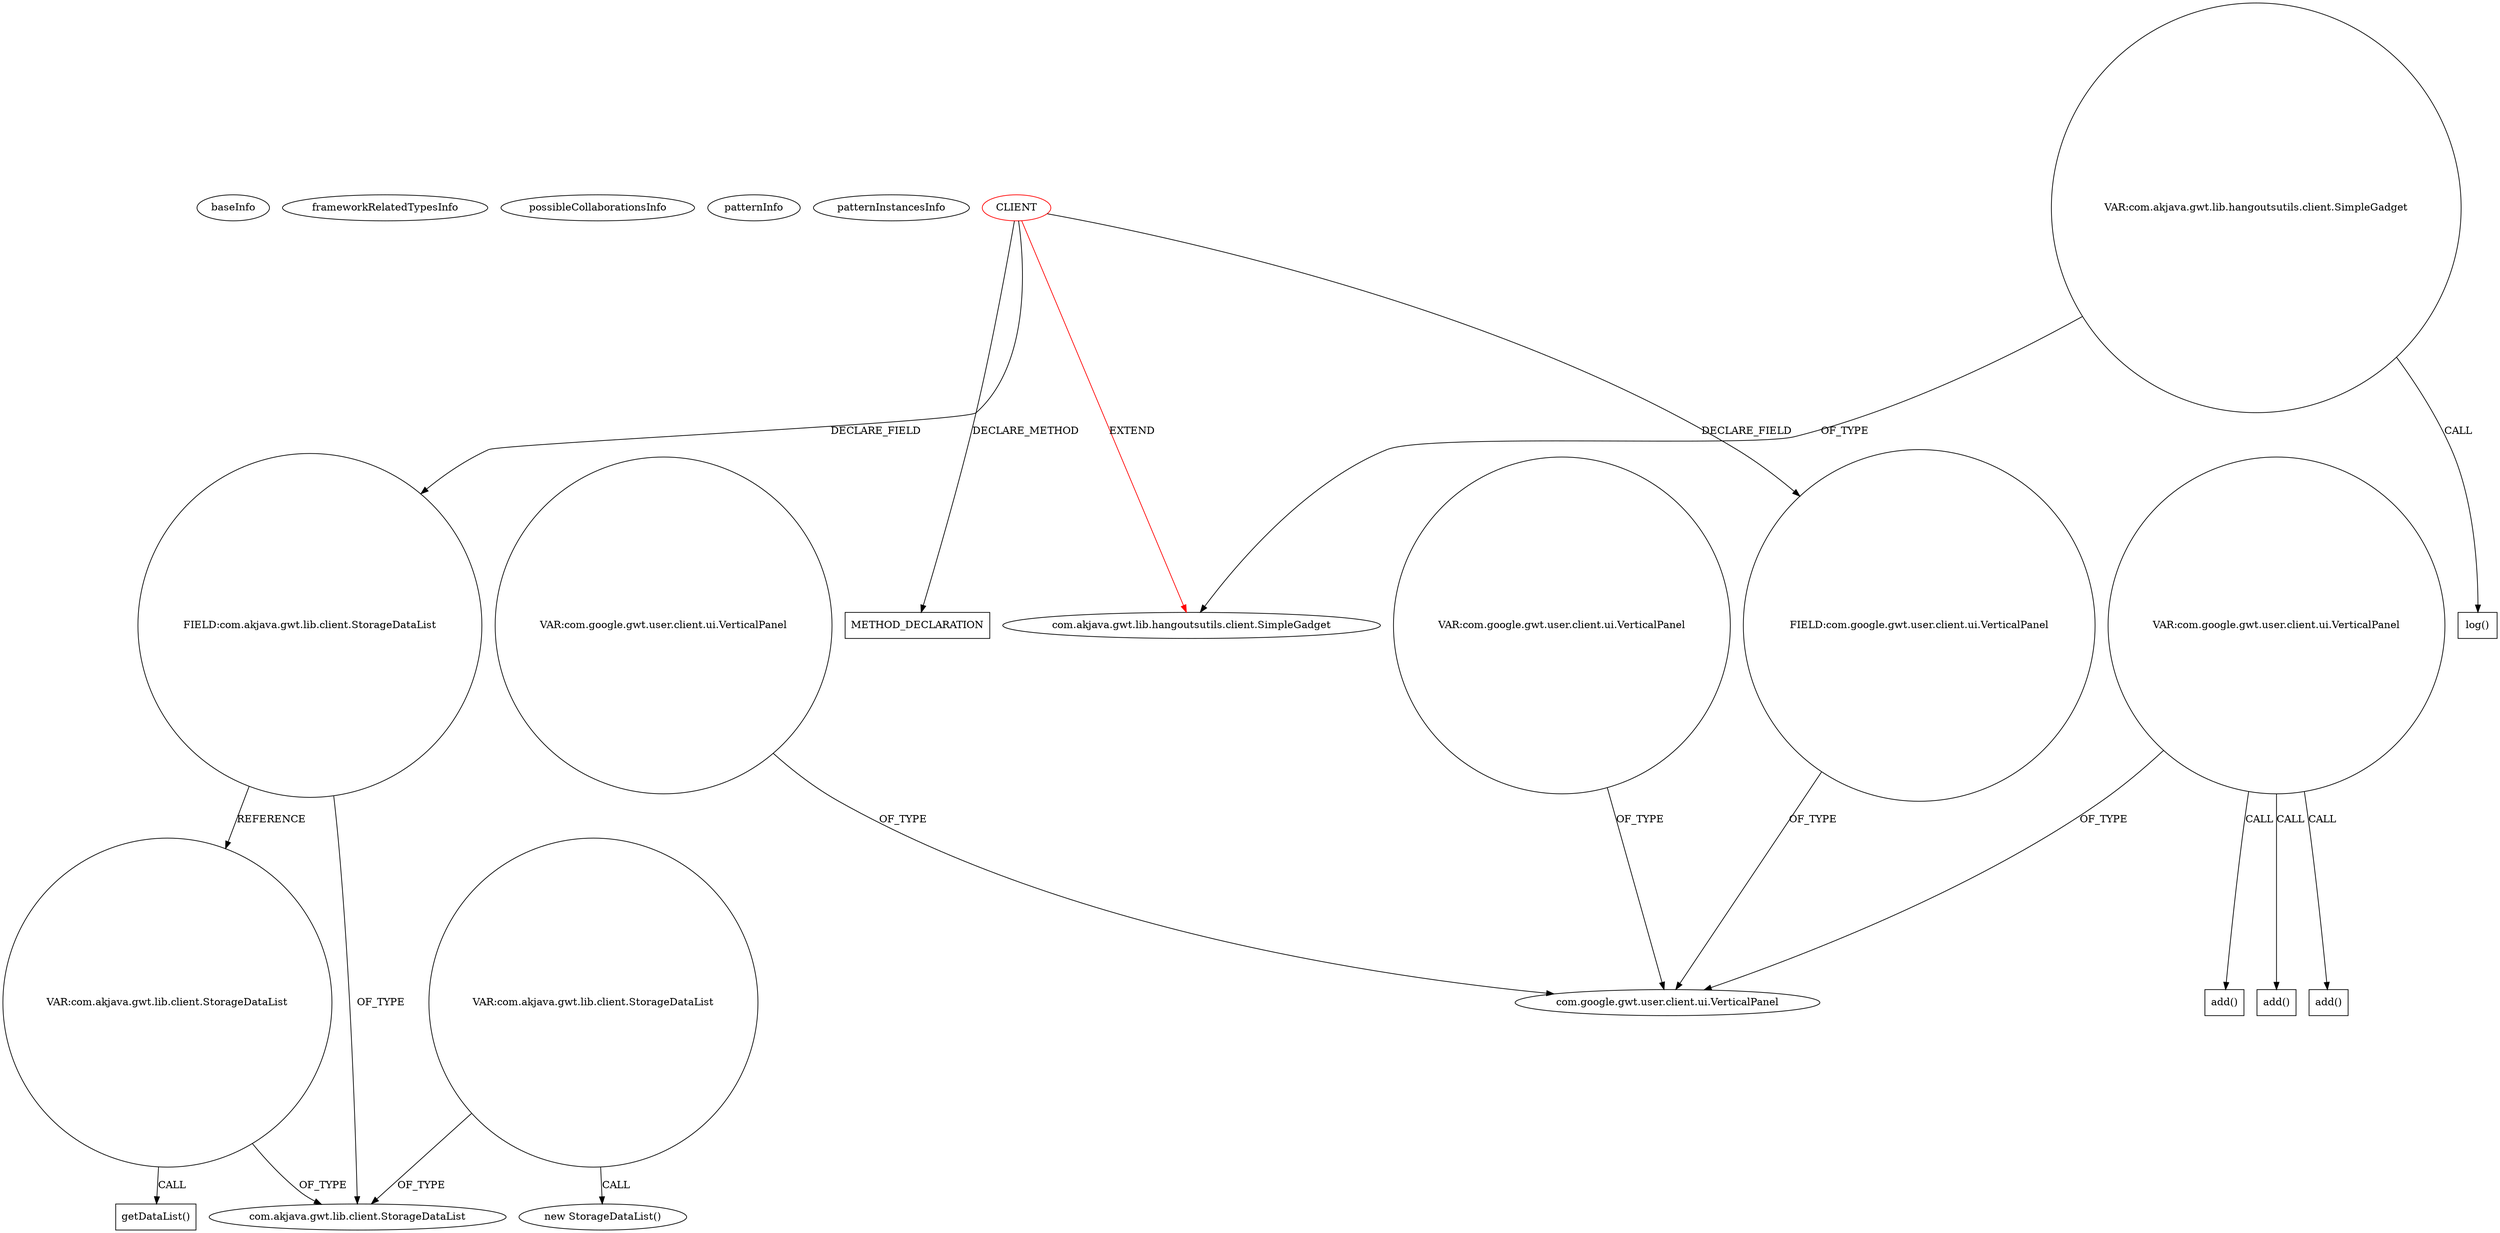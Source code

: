 digraph {
baseInfo[graphId=2155,category="pattern",isAnonymous=false,possibleRelation=false]
frameworkRelatedTypesInfo[0="com.akjava.gwt.lib.hangoutsutils.client.SimpleGadget"]
possibleCollaborationsInfo[]
patternInfo[frequency=2.0,patternRootClient=0]
patternInstancesInfo[0="akjava-GWT-Hangouts~/akjava-GWT-Hangouts/GWT-Hangouts-master/apps/easyoverlay/src/com/akjava/gwt/hangout/easyoverlay/client/EasyOverlay.java~EasyOverlay~492",1="akjava-GWT-Hangouts~/akjava-GWT-Hangouts/GWT-Hangouts-master/apps/sound-player/src/com/akjava/gwt/hangout/soundplayer/client/HangoutSoundPlayer.java~HangoutSoundPlayer~561"]
25[label="FIELD:com.akjava.gwt.lib.client.StorageDataList",vertexType="FIELD_DECLARATION",isFrameworkType=false,shape=circle]
361[label="VAR:com.akjava.gwt.lib.client.StorageDataList",vertexType="VARIABLE_EXPRESION",isFrameworkType=false,shape=circle]
26[label="com.akjava.gwt.lib.client.StorageDataList",vertexType="FRAMEWORK_CLASS_TYPE",isFrameworkType=false]
0[label="CLIENT",vertexType="ROOT_CLIENT_CLASS_DECLARATION",isFrameworkType=false,color=red]
543[label="getDataList()",vertexType="INSIDE_CALL",isFrameworkType=false,shape=box]
33[label="VAR:com.akjava.gwt.lib.client.StorageDataList",vertexType="VARIABLE_EXPRESION",isFrameworkType=false,shape=circle]
1[label="com.akjava.gwt.lib.hangoutsutils.client.SimpleGadget",vertexType="FRAMEWORK_CLASS_TYPE",isFrameworkType=false]
84[label="VAR:com.akjava.gwt.lib.hangoutsutils.client.SimpleGadget",vertexType="VARIABLE_EXPRESION",isFrameworkType=false,shape=circle]
383[label="log()",vertexType="INSIDE_CALL",isFrameworkType=false,shape=box]
6[label="FIELD:com.google.gwt.user.client.ui.VerticalPanel",vertexType="FIELD_DECLARATION",isFrameworkType=false,shape=circle]
570[label="METHOD_DECLARATION",vertexType="CLIENT_METHOD_DECLARATION",isFrameworkType=false,shape=box]
7[label="com.google.gwt.user.client.ui.VerticalPanel",vertexType="FRAMEWORK_CLASS_TYPE",isFrameworkType=false]
524[label="VAR:com.google.gwt.user.client.ui.VerticalPanel",vertexType="VARIABLE_EXPRESION",isFrameworkType=false,shape=circle]
42[label="VAR:com.google.gwt.user.client.ui.VerticalPanel",vertexType="VARIABLE_EXPRESION",isFrameworkType=false,shape=circle]
529[label="VAR:com.google.gwt.user.client.ui.VerticalPanel",vertexType="VARIABLE_EXPRESION",isFrameworkType=false,shape=circle]
32[label="new StorageDataList()",vertexType="CONSTRUCTOR_CALL",isFrameworkType=false]
238[label="add()",vertexType="INSIDE_CALL",isFrameworkType=false,shape=box]
396[label="add()",vertexType="INSIDE_CALL",isFrameworkType=false,shape=box]
57[label="add()",vertexType="INSIDE_CALL",isFrameworkType=false,shape=box]
361->543[label="CALL"]
42->7[label="OF_TYPE"]
0->570[label="DECLARE_METHOD"]
42->396[label="CALL"]
33->32[label="CALL"]
361->26[label="OF_TYPE"]
529->7[label="OF_TYPE"]
42->238[label="CALL"]
33->26[label="OF_TYPE"]
524->7[label="OF_TYPE"]
25->26[label="OF_TYPE"]
42->57[label="CALL"]
0->25[label="DECLARE_FIELD"]
25->361[label="REFERENCE"]
84->383[label="CALL"]
6->7[label="OF_TYPE"]
0->6[label="DECLARE_FIELD"]
0->1[label="EXTEND",color=red]
84->1[label="OF_TYPE"]
}
